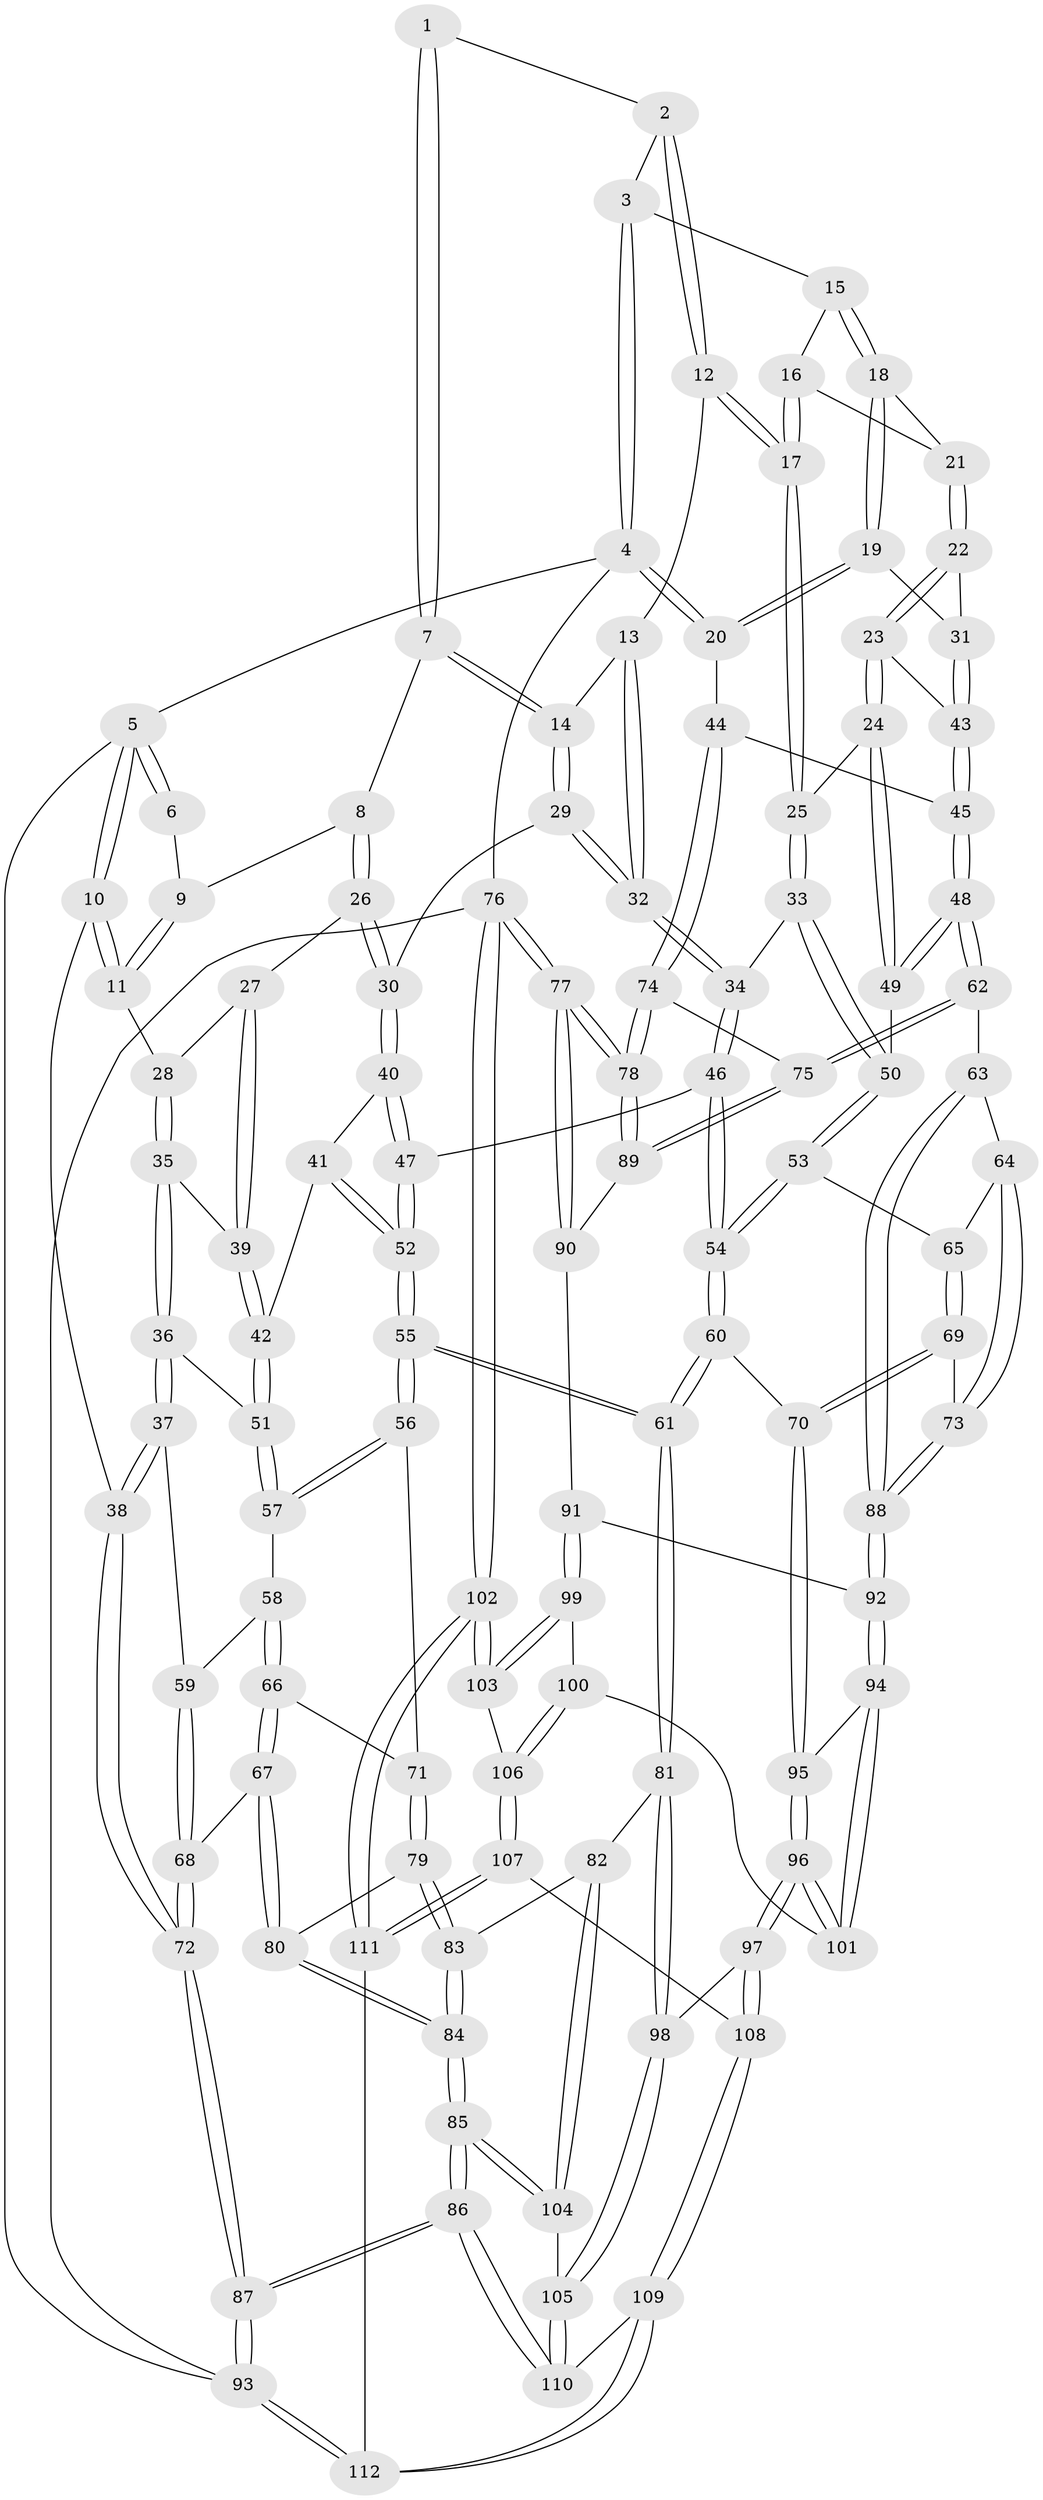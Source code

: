 // Generated by graph-tools (version 1.1) at 2025/11/02/27/25 16:11:52]
// undirected, 112 vertices, 277 edges
graph export_dot {
graph [start="1"]
  node [color=gray90,style=filled];
  1 [pos="+0.4112610756497931+0"];
  2 [pos="+0.685916432345587+0"];
  3 [pos="+0.7819515160316917+0"];
  4 [pos="+1+0"];
  5 [pos="+0+0"];
  6 [pos="+0.153935047698027+0"];
  7 [pos="+0.34626468871875055+0.07973395980036452"];
  8 [pos="+0.3181772861975828+0.10552514071687942"];
  9 [pos="+0.14373315167237294+0.04065938979339794"];
  10 [pos="+0+0.04589336604390659"];
  11 [pos="+0.07927271740187683+0.12077558722587424"];
  12 [pos="+0.6149677047917324+0.09252593485125446"];
  13 [pos="+0.5374018385167326+0.1525174326852895"];
  14 [pos="+0.46817327184863555+0.15193410265827184"];
  15 [pos="+0.8331210372781557+0.00034190474091756273"];
  16 [pos="+0.7852718232777494+0.16797542301509133"];
  17 [pos="+0.6912209511232174+0.21085545547840012"];
  18 [pos="+0.9168746475230375+0.14934431757248773"];
  19 [pos="+0.987840194053237+0.23586327358951667"];
  20 [pos="+1+0.28751784951099263"];
  21 [pos="+0.8066111245287124+0.18858442862311148"];
  22 [pos="+0.8356591989169091+0.25428183556584905"];
  23 [pos="+0.7297226401028635+0.3302717954338543"];
  24 [pos="+0.7191140009985857+0.3317684185800168"];
  25 [pos="+0.6989198223384903+0.32682322980652717"];
  26 [pos="+0.29429065110818936+0.16607667574075569"];
  27 [pos="+0.2363286129000329+0.1966822639955528"];
  28 [pos="+0.11378146087578662+0.1766104613141465"];
  29 [pos="+0.3940741993179575+0.32030117762586247"];
  30 [pos="+0.39006968898837746+0.32111585647380775"];
  31 [pos="+0.9611103102402314+0.2462796017513087"];
  32 [pos="+0.5428596197194725+0.34270033709863856"];
  33 [pos="+0.6249317038536699+0.3652564345702678"];
  34 [pos="+0.5764966853441598+0.36888151620596626"];
  35 [pos="+0.07207783381922955+0.33835712722670924"];
  36 [pos="+0.06534680256399952+0.3587531476127724"];
  37 [pos="+0+0.400780444464428"];
  38 [pos="+0+0.3945659115509634"];
  39 [pos="+0.23140708343699207+0.22306486814643386"];
  40 [pos="+0.3388642197293918+0.3795284549109249"];
  41 [pos="+0.33364257153206966+0.3842281816794765"];
  42 [pos="+0.2202078578406524+0.3933186559165602"];
  43 [pos="+0.8528972356030777+0.3782551068481465"];
  44 [pos="+1+0.3275957061534247"];
  45 [pos="+0.87929442266912+0.4251974659510886"];
  46 [pos="+0.5399088105102153+0.45423904519598945"];
  47 [pos="+0.4835547242166803+0.4650511702437945"];
  48 [pos="+0.8502297564614404+0.5338054912269233"];
  49 [pos="+0.7877814077995943+0.49150219114218624"];
  50 [pos="+0.6823997387720784+0.5066320635292964"];
  51 [pos="+0.2023678998082213+0.4023538867037984"];
  52 [pos="+0.3784236528838742+0.5180020215642173"];
  53 [pos="+0.6752885151101744+0.5286079175485497"];
  54 [pos="+0.5469662393181784+0.5615934140546068"];
  55 [pos="+0.3748241350535544+0.5609258083024251"];
  56 [pos="+0.21118839269993228+0.5395976932358976"];
  57 [pos="+0.2009450852955678+0.5088852979646693"];
  58 [pos="+0.0892195036192821+0.5314181967072756"];
  59 [pos="+0+0.4585233393404297"];
  60 [pos="+0.5253869531020543+0.6211771509993431"];
  61 [pos="+0.42052400230593356+0.6563634595900494"];
  62 [pos="+0.8582897336860339+0.5543940005377408"];
  63 [pos="+0.8204281461927145+0.571641818640066"];
  64 [pos="+0.7602362251891385+0.5826023232112528"];
  65 [pos="+0.6829712919369179+0.5468821695297996"];
  66 [pos="+0.09475958455358648+0.5860706929945283"];
  67 [pos="+0.07982438546944975+0.6096543634429635"];
  68 [pos="+0.05369793752701147+0.6126204381718037"];
  69 [pos="+0.6589056023854611+0.664531200643504"];
  70 [pos="+0.6020001290273539+0.6667217215419531"];
  71 [pos="+0.2044351137569654+0.5644736113744485"];
  72 [pos="+0+0.9514775537468254"];
  73 [pos="+0.6714637385808149+0.6692390765496063"];
  74 [pos="+1+0.47814298516018444"];
  75 [pos="+0.8692699917212391+0.5626150376716152"];
  76 [pos="+1+1"];
  77 [pos="+1+1"];
  78 [pos="+1+0.8934881610466648"];
  79 [pos="+0.20498545433423662+0.5922151511602195"];
  80 [pos="+0.11223323989115966+0.6411478392375347"];
  81 [pos="+0.4003095349877072+0.6930459599597081"];
  82 [pos="+0.2578615841954035+0.7144643236845386"];
  83 [pos="+0.2500433377329138+0.7132864931876172"];
  84 [pos="+0.1308027302687088+0.7748235212742546"];
  85 [pos="+0+1"];
  86 [pos="+0+1"];
  87 [pos="+0+1"];
  88 [pos="+0.7235742858921845+0.7138131694402454"];
  89 [pos="+0.8898581294759712+0.6713660536209477"];
  90 [pos="+0.8258734124952897+0.7331969259488281"];
  91 [pos="+0.8154495380126299+0.7390858048193605"];
  92 [pos="+0.7318874366226731+0.726196478232396"];
  93 [pos="+0+1"];
  94 [pos="+0.7122456683495705+0.7687575885625678"];
  95 [pos="+0.5919486577656502+0.7885478053102744"];
  96 [pos="+0.5608547569023049+0.8482820419829405"];
  97 [pos="+0.5471580892993154+0.8584759279161616"];
  98 [pos="+0.4444365500453258+0.8328765667080628"];
  99 [pos="+0.8181524982306364+0.8150615138741261"];
  100 [pos="+0.7108849182243998+0.8523724317954094"];
  101 [pos="+0.709831502606386+0.8510616137247559"];
  102 [pos="+1+1"];
  103 [pos="+0.8953625901043181+0.950437138976082"];
  104 [pos="+0.28490516471047234+0.8466433835561825"];
  105 [pos="+0.3926051515630854+0.8976489565910706"];
  106 [pos="+0.7127802081405239+0.8580592726682353"];
  107 [pos="+0.677263517500895+1"];
  108 [pos="+0.5651948082820312+0.9076891806794908"];
  109 [pos="+0.4329669381315033+1"];
  110 [pos="+0.39018159363058974+0.9050181581131977"];
  111 [pos="+0.7734094636315229+1"];
  112 [pos="+0.43066564724008183+1"];
  1 -- 2;
  1 -- 7;
  1 -- 7;
  2 -- 3;
  2 -- 12;
  2 -- 12;
  3 -- 4;
  3 -- 4;
  3 -- 15;
  4 -- 5;
  4 -- 20;
  4 -- 20;
  4 -- 76;
  5 -- 6;
  5 -- 6;
  5 -- 10;
  5 -- 10;
  5 -- 93;
  6 -- 9;
  7 -- 8;
  7 -- 14;
  7 -- 14;
  8 -- 9;
  8 -- 26;
  8 -- 26;
  9 -- 11;
  9 -- 11;
  10 -- 11;
  10 -- 11;
  10 -- 38;
  11 -- 28;
  12 -- 13;
  12 -- 17;
  12 -- 17;
  13 -- 14;
  13 -- 32;
  13 -- 32;
  14 -- 29;
  14 -- 29;
  15 -- 16;
  15 -- 18;
  15 -- 18;
  16 -- 17;
  16 -- 17;
  16 -- 21;
  17 -- 25;
  17 -- 25;
  18 -- 19;
  18 -- 19;
  18 -- 21;
  19 -- 20;
  19 -- 20;
  19 -- 31;
  20 -- 44;
  21 -- 22;
  21 -- 22;
  22 -- 23;
  22 -- 23;
  22 -- 31;
  23 -- 24;
  23 -- 24;
  23 -- 43;
  24 -- 25;
  24 -- 49;
  24 -- 49;
  25 -- 33;
  25 -- 33;
  26 -- 27;
  26 -- 30;
  26 -- 30;
  27 -- 28;
  27 -- 39;
  27 -- 39;
  28 -- 35;
  28 -- 35;
  29 -- 30;
  29 -- 32;
  29 -- 32;
  30 -- 40;
  30 -- 40;
  31 -- 43;
  31 -- 43;
  32 -- 34;
  32 -- 34;
  33 -- 34;
  33 -- 50;
  33 -- 50;
  34 -- 46;
  34 -- 46;
  35 -- 36;
  35 -- 36;
  35 -- 39;
  36 -- 37;
  36 -- 37;
  36 -- 51;
  37 -- 38;
  37 -- 38;
  37 -- 59;
  38 -- 72;
  38 -- 72;
  39 -- 42;
  39 -- 42;
  40 -- 41;
  40 -- 47;
  40 -- 47;
  41 -- 42;
  41 -- 52;
  41 -- 52;
  42 -- 51;
  42 -- 51;
  43 -- 45;
  43 -- 45;
  44 -- 45;
  44 -- 74;
  44 -- 74;
  45 -- 48;
  45 -- 48;
  46 -- 47;
  46 -- 54;
  46 -- 54;
  47 -- 52;
  47 -- 52;
  48 -- 49;
  48 -- 49;
  48 -- 62;
  48 -- 62;
  49 -- 50;
  50 -- 53;
  50 -- 53;
  51 -- 57;
  51 -- 57;
  52 -- 55;
  52 -- 55;
  53 -- 54;
  53 -- 54;
  53 -- 65;
  54 -- 60;
  54 -- 60;
  55 -- 56;
  55 -- 56;
  55 -- 61;
  55 -- 61;
  56 -- 57;
  56 -- 57;
  56 -- 71;
  57 -- 58;
  58 -- 59;
  58 -- 66;
  58 -- 66;
  59 -- 68;
  59 -- 68;
  60 -- 61;
  60 -- 61;
  60 -- 70;
  61 -- 81;
  61 -- 81;
  62 -- 63;
  62 -- 75;
  62 -- 75;
  63 -- 64;
  63 -- 88;
  63 -- 88;
  64 -- 65;
  64 -- 73;
  64 -- 73;
  65 -- 69;
  65 -- 69;
  66 -- 67;
  66 -- 67;
  66 -- 71;
  67 -- 68;
  67 -- 80;
  67 -- 80;
  68 -- 72;
  68 -- 72;
  69 -- 70;
  69 -- 70;
  69 -- 73;
  70 -- 95;
  70 -- 95;
  71 -- 79;
  71 -- 79;
  72 -- 87;
  72 -- 87;
  73 -- 88;
  73 -- 88;
  74 -- 75;
  74 -- 78;
  74 -- 78;
  75 -- 89;
  75 -- 89;
  76 -- 77;
  76 -- 77;
  76 -- 102;
  76 -- 102;
  76 -- 93;
  77 -- 78;
  77 -- 78;
  77 -- 90;
  77 -- 90;
  78 -- 89;
  78 -- 89;
  79 -- 80;
  79 -- 83;
  79 -- 83;
  80 -- 84;
  80 -- 84;
  81 -- 82;
  81 -- 98;
  81 -- 98;
  82 -- 83;
  82 -- 104;
  82 -- 104;
  83 -- 84;
  83 -- 84;
  84 -- 85;
  84 -- 85;
  85 -- 86;
  85 -- 86;
  85 -- 104;
  85 -- 104;
  86 -- 87;
  86 -- 87;
  86 -- 110;
  86 -- 110;
  87 -- 93;
  87 -- 93;
  88 -- 92;
  88 -- 92;
  89 -- 90;
  90 -- 91;
  91 -- 92;
  91 -- 99;
  91 -- 99;
  92 -- 94;
  92 -- 94;
  93 -- 112;
  93 -- 112;
  94 -- 95;
  94 -- 101;
  94 -- 101;
  95 -- 96;
  95 -- 96;
  96 -- 97;
  96 -- 97;
  96 -- 101;
  96 -- 101;
  97 -- 98;
  97 -- 108;
  97 -- 108;
  98 -- 105;
  98 -- 105;
  99 -- 100;
  99 -- 103;
  99 -- 103;
  100 -- 101;
  100 -- 106;
  100 -- 106;
  102 -- 103;
  102 -- 103;
  102 -- 111;
  102 -- 111;
  103 -- 106;
  104 -- 105;
  105 -- 110;
  105 -- 110;
  106 -- 107;
  106 -- 107;
  107 -- 108;
  107 -- 111;
  107 -- 111;
  108 -- 109;
  108 -- 109;
  109 -- 110;
  109 -- 112;
  109 -- 112;
  111 -- 112;
}
